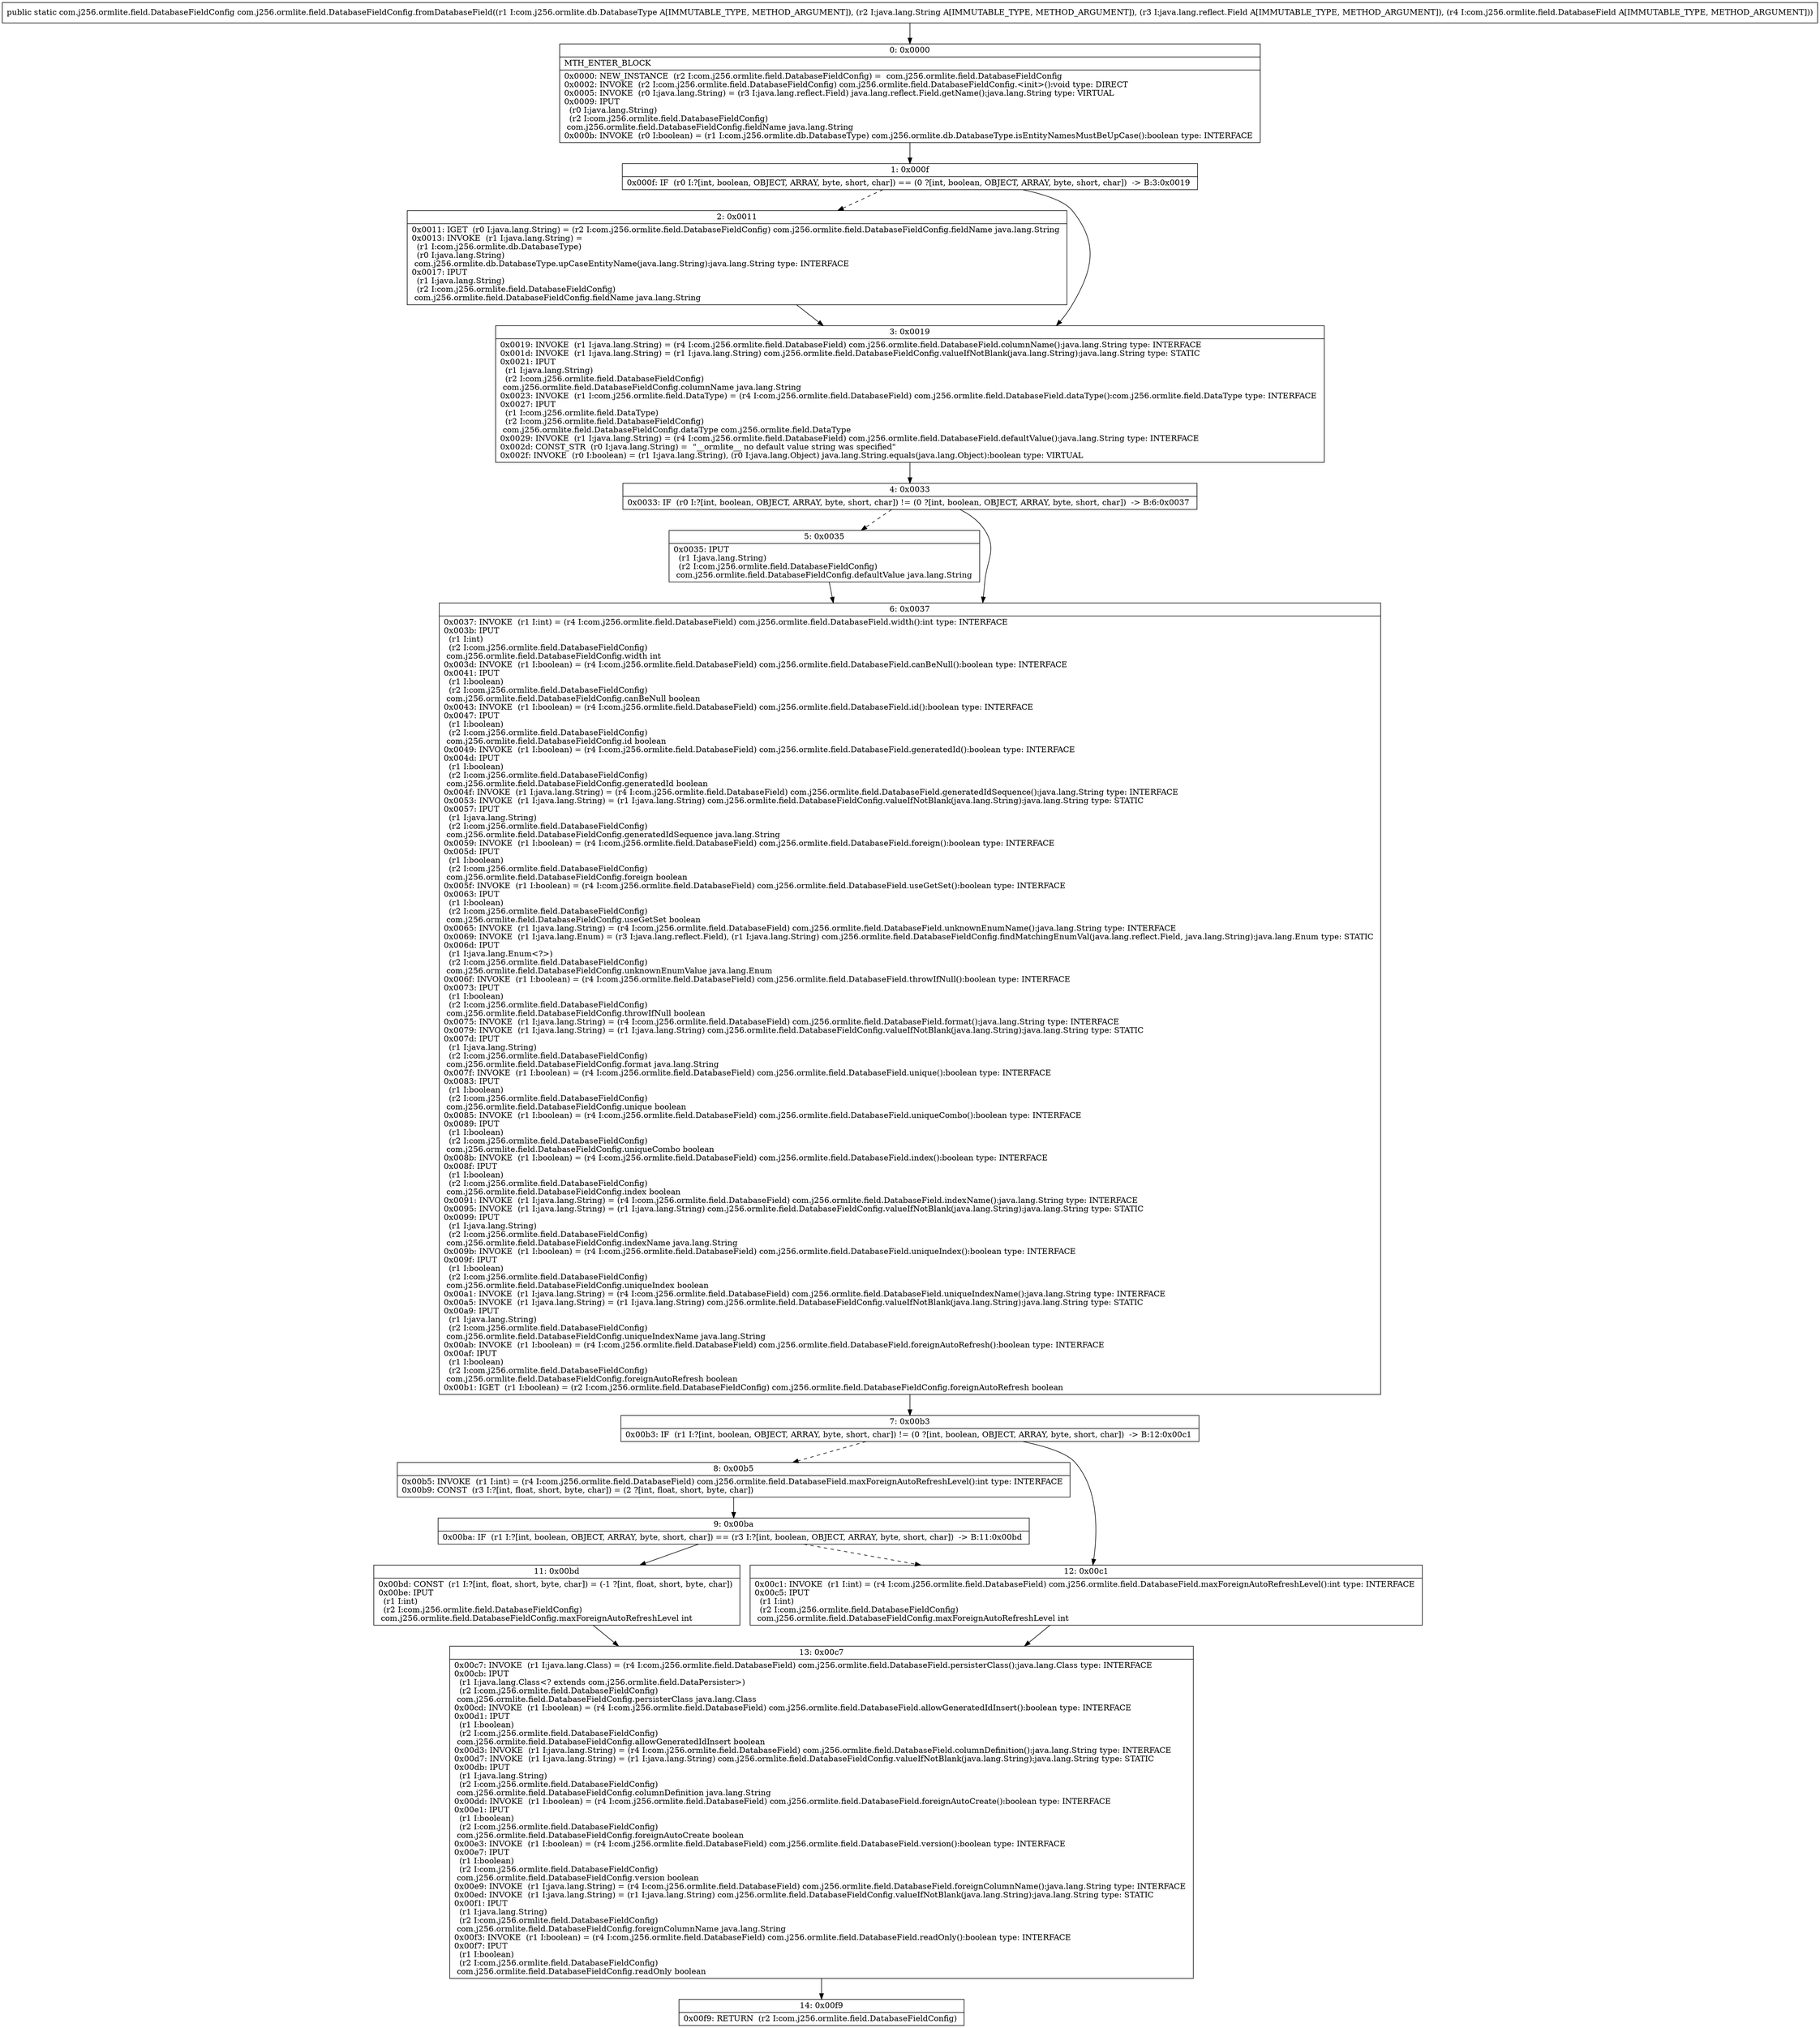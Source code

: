 digraph "CFG forcom.j256.ormlite.field.DatabaseFieldConfig.fromDatabaseField(Lcom\/j256\/ormlite\/db\/DatabaseType;Ljava\/lang\/String;Ljava\/lang\/reflect\/Field;Lcom\/j256\/ormlite\/field\/DatabaseField;)Lcom\/j256\/ormlite\/field\/DatabaseFieldConfig;" {
Node_0 [shape=record,label="{0\:\ 0x0000|MTH_ENTER_BLOCK\l|0x0000: NEW_INSTANCE  (r2 I:com.j256.ormlite.field.DatabaseFieldConfig) =  com.j256.ormlite.field.DatabaseFieldConfig \l0x0002: INVOKE  (r2 I:com.j256.ormlite.field.DatabaseFieldConfig) com.j256.ormlite.field.DatabaseFieldConfig.\<init\>():void type: DIRECT \l0x0005: INVOKE  (r0 I:java.lang.String) = (r3 I:java.lang.reflect.Field) java.lang.reflect.Field.getName():java.lang.String type: VIRTUAL \l0x0009: IPUT  \l  (r0 I:java.lang.String)\l  (r2 I:com.j256.ormlite.field.DatabaseFieldConfig)\l com.j256.ormlite.field.DatabaseFieldConfig.fieldName java.lang.String \l0x000b: INVOKE  (r0 I:boolean) = (r1 I:com.j256.ormlite.db.DatabaseType) com.j256.ormlite.db.DatabaseType.isEntityNamesMustBeUpCase():boolean type: INTERFACE \l}"];
Node_1 [shape=record,label="{1\:\ 0x000f|0x000f: IF  (r0 I:?[int, boolean, OBJECT, ARRAY, byte, short, char]) == (0 ?[int, boolean, OBJECT, ARRAY, byte, short, char])  \-\> B:3:0x0019 \l}"];
Node_2 [shape=record,label="{2\:\ 0x0011|0x0011: IGET  (r0 I:java.lang.String) = (r2 I:com.j256.ormlite.field.DatabaseFieldConfig) com.j256.ormlite.field.DatabaseFieldConfig.fieldName java.lang.String \l0x0013: INVOKE  (r1 I:java.lang.String) = \l  (r1 I:com.j256.ormlite.db.DatabaseType)\l  (r0 I:java.lang.String)\l com.j256.ormlite.db.DatabaseType.upCaseEntityName(java.lang.String):java.lang.String type: INTERFACE \l0x0017: IPUT  \l  (r1 I:java.lang.String)\l  (r2 I:com.j256.ormlite.field.DatabaseFieldConfig)\l com.j256.ormlite.field.DatabaseFieldConfig.fieldName java.lang.String \l}"];
Node_3 [shape=record,label="{3\:\ 0x0019|0x0019: INVOKE  (r1 I:java.lang.String) = (r4 I:com.j256.ormlite.field.DatabaseField) com.j256.ormlite.field.DatabaseField.columnName():java.lang.String type: INTERFACE \l0x001d: INVOKE  (r1 I:java.lang.String) = (r1 I:java.lang.String) com.j256.ormlite.field.DatabaseFieldConfig.valueIfNotBlank(java.lang.String):java.lang.String type: STATIC \l0x0021: IPUT  \l  (r1 I:java.lang.String)\l  (r2 I:com.j256.ormlite.field.DatabaseFieldConfig)\l com.j256.ormlite.field.DatabaseFieldConfig.columnName java.lang.String \l0x0023: INVOKE  (r1 I:com.j256.ormlite.field.DataType) = (r4 I:com.j256.ormlite.field.DatabaseField) com.j256.ormlite.field.DatabaseField.dataType():com.j256.ormlite.field.DataType type: INTERFACE \l0x0027: IPUT  \l  (r1 I:com.j256.ormlite.field.DataType)\l  (r2 I:com.j256.ormlite.field.DatabaseFieldConfig)\l com.j256.ormlite.field.DatabaseFieldConfig.dataType com.j256.ormlite.field.DataType \l0x0029: INVOKE  (r1 I:java.lang.String) = (r4 I:com.j256.ormlite.field.DatabaseField) com.j256.ormlite.field.DatabaseField.defaultValue():java.lang.String type: INTERFACE \l0x002d: CONST_STR  (r0 I:java.lang.String) =  \"__ormlite__ no default value string was specified\" \l0x002f: INVOKE  (r0 I:boolean) = (r1 I:java.lang.String), (r0 I:java.lang.Object) java.lang.String.equals(java.lang.Object):boolean type: VIRTUAL \l}"];
Node_4 [shape=record,label="{4\:\ 0x0033|0x0033: IF  (r0 I:?[int, boolean, OBJECT, ARRAY, byte, short, char]) != (0 ?[int, boolean, OBJECT, ARRAY, byte, short, char])  \-\> B:6:0x0037 \l}"];
Node_5 [shape=record,label="{5\:\ 0x0035|0x0035: IPUT  \l  (r1 I:java.lang.String)\l  (r2 I:com.j256.ormlite.field.DatabaseFieldConfig)\l com.j256.ormlite.field.DatabaseFieldConfig.defaultValue java.lang.String \l}"];
Node_6 [shape=record,label="{6\:\ 0x0037|0x0037: INVOKE  (r1 I:int) = (r4 I:com.j256.ormlite.field.DatabaseField) com.j256.ormlite.field.DatabaseField.width():int type: INTERFACE \l0x003b: IPUT  \l  (r1 I:int)\l  (r2 I:com.j256.ormlite.field.DatabaseFieldConfig)\l com.j256.ormlite.field.DatabaseFieldConfig.width int \l0x003d: INVOKE  (r1 I:boolean) = (r4 I:com.j256.ormlite.field.DatabaseField) com.j256.ormlite.field.DatabaseField.canBeNull():boolean type: INTERFACE \l0x0041: IPUT  \l  (r1 I:boolean)\l  (r2 I:com.j256.ormlite.field.DatabaseFieldConfig)\l com.j256.ormlite.field.DatabaseFieldConfig.canBeNull boolean \l0x0043: INVOKE  (r1 I:boolean) = (r4 I:com.j256.ormlite.field.DatabaseField) com.j256.ormlite.field.DatabaseField.id():boolean type: INTERFACE \l0x0047: IPUT  \l  (r1 I:boolean)\l  (r2 I:com.j256.ormlite.field.DatabaseFieldConfig)\l com.j256.ormlite.field.DatabaseFieldConfig.id boolean \l0x0049: INVOKE  (r1 I:boolean) = (r4 I:com.j256.ormlite.field.DatabaseField) com.j256.ormlite.field.DatabaseField.generatedId():boolean type: INTERFACE \l0x004d: IPUT  \l  (r1 I:boolean)\l  (r2 I:com.j256.ormlite.field.DatabaseFieldConfig)\l com.j256.ormlite.field.DatabaseFieldConfig.generatedId boolean \l0x004f: INVOKE  (r1 I:java.lang.String) = (r4 I:com.j256.ormlite.field.DatabaseField) com.j256.ormlite.field.DatabaseField.generatedIdSequence():java.lang.String type: INTERFACE \l0x0053: INVOKE  (r1 I:java.lang.String) = (r1 I:java.lang.String) com.j256.ormlite.field.DatabaseFieldConfig.valueIfNotBlank(java.lang.String):java.lang.String type: STATIC \l0x0057: IPUT  \l  (r1 I:java.lang.String)\l  (r2 I:com.j256.ormlite.field.DatabaseFieldConfig)\l com.j256.ormlite.field.DatabaseFieldConfig.generatedIdSequence java.lang.String \l0x0059: INVOKE  (r1 I:boolean) = (r4 I:com.j256.ormlite.field.DatabaseField) com.j256.ormlite.field.DatabaseField.foreign():boolean type: INTERFACE \l0x005d: IPUT  \l  (r1 I:boolean)\l  (r2 I:com.j256.ormlite.field.DatabaseFieldConfig)\l com.j256.ormlite.field.DatabaseFieldConfig.foreign boolean \l0x005f: INVOKE  (r1 I:boolean) = (r4 I:com.j256.ormlite.field.DatabaseField) com.j256.ormlite.field.DatabaseField.useGetSet():boolean type: INTERFACE \l0x0063: IPUT  \l  (r1 I:boolean)\l  (r2 I:com.j256.ormlite.field.DatabaseFieldConfig)\l com.j256.ormlite.field.DatabaseFieldConfig.useGetSet boolean \l0x0065: INVOKE  (r1 I:java.lang.String) = (r4 I:com.j256.ormlite.field.DatabaseField) com.j256.ormlite.field.DatabaseField.unknownEnumName():java.lang.String type: INTERFACE \l0x0069: INVOKE  (r1 I:java.lang.Enum) = (r3 I:java.lang.reflect.Field), (r1 I:java.lang.String) com.j256.ormlite.field.DatabaseFieldConfig.findMatchingEnumVal(java.lang.reflect.Field, java.lang.String):java.lang.Enum type: STATIC \l0x006d: IPUT  \l  (r1 I:java.lang.Enum\<?\>)\l  (r2 I:com.j256.ormlite.field.DatabaseFieldConfig)\l com.j256.ormlite.field.DatabaseFieldConfig.unknownEnumValue java.lang.Enum \l0x006f: INVOKE  (r1 I:boolean) = (r4 I:com.j256.ormlite.field.DatabaseField) com.j256.ormlite.field.DatabaseField.throwIfNull():boolean type: INTERFACE \l0x0073: IPUT  \l  (r1 I:boolean)\l  (r2 I:com.j256.ormlite.field.DatabaseFieldConfig)\l com.j256.ormlite.field.DatabaseFieldConfig.throwIfNull boolean \l0x0075: INVOKE  (r1 I:java.lang.String) = (r4 I:com.j256.ormlite.field.DatabaseField) com.j256.ormlite.field.DatabaseField.format():java.lang.String type: INTERFACE \l0x0079: INVOKE  (r1 I:java.lang.String) = (r1 I:java.lang.String) com.j256.ormlite.field.DatabaseFieldConfig.valueIfNotBlank(java.lang.String):java.lang.String type: STATIC \l0x007d: IPUT  \l  (r1 I:java.lang.String)\l  (r2 I:com.j256.ormlite.field.DatabaseFieldConfig)\l com.j256.ormlite.field.DatabaseFieldConfig.format java.lang.String \l0x007f: INVOKE  (r1 I:boolean) = (r4 I:com.j256.ormlite.field.DatabaseField) com.j256.ormlite.field.DatabaseField.unique():boolean type: INTERFACE \l0x0083: IPUT  \l  (r1 I:boolean)\l  (r2 I:com.j256.ormlite.field.DatabaseFieldConfig)\l com.j256.ormlite.field.DatabaseFieldConfig.unique boolean \l0x0085: INVOKE  (r1 I:boolean) = (r4 I:com.j256.ormlite.field.DatabaseField) com.j256.ormlite.field.DatabaseField.uniqueCombo():boolean type: INTERFACE \l0x0089: IPUT  \l  (r1 I:boolean)\l  (r2 I:com.j256.ormlite.field.DatabaseFieldConfig)\l com.j256.ormlite.field.DatabaseFieldConfig.uniqueCombo boolean \l0x008b: INVOKE  (r1 I:boolean) = (r4 I:com.j256.ormlite.field.DatabaseField) com.j256.ormlite.field.DatabaseField.index():boolean type: INTERFACE \l0x008f: IPUT  \l  (r1 I:boolean)\l  (r2 I:com.j256.ormlite.field.DatabaseFieldConfig)\l com.j256.ormlite.field.DatabaseFieldConfig.index boolean \l0x0091: INVOKE  (r1 I:java.lang.String) = (r4 I:com.j256.ormlite.field.DatabaseField) com.j256.ormlite.field.DatabaseField.indexName():java.lang.String type: INTERFACE \l0x0095: INVOKE  (r1 I:java.lang.String) = (r1 I:java.lang.String) com.j256.ormlite.field.DatabaseFieldConfig.valueIfNotBlank(java.lang.String):java.lang.String type: STATIC \l0x0099: IPUT  \l  (r1 I:java.lang.String)\l  (r2 I:com.j256.ormlite.field.DatabaseFieldConfig)\l com.j256.ormlite.field.DatabaseFieldConfig.indexName java.lang.String \l0x009b: INVOKE  (r1 I:boolean) = (r4 I:com.j256.ormlite.field.DatabaseField) com.j256.ormlite.field.DatabaseField.uniqueIndex():boolean type: INTERFACE \l0x009f: IPUT  \l  (r1 I:boolean)\l  (r2 I:com.j256.ormlite.field.DatabaseFieldConfig)\l com.j256.ormlite.field.DatabaseFieldConfig.uniqueIndex boolean \l0x00a1: INVOKE  (r1 I:java.lang.String) = (r4 I:com.j256.ormlite.field.DatabaseField) com.j256.ormlite.field.DatabaseField.uniqueIndexName():java.lang.String type: INTERFACE \l0x00a5: INVOKE  (r1 I:java.lang.String) = (r1 I:java.lang.String) com.j256.ormlite.field.DatabaseFieldConfig.valueIfNotBlank(java.lang.String):java.lang.String type: STATIC \l0x00a9: IPUT  \l  (r1 I:java.lang.String)\l  (r2 I:com.j256.ormlite.field.DatabaseFieldConfig)\l com.j256.ormlite.field.DatabaseFieldConfig.uniqueIndexName java.lang.String \l0x00ab: INVOKE  (r1 I:boolean) = (r4 I:com.j256.ormlite.field.DatabaseField) com.j256.ormlite.field.DatabaseField.foreignAutoRefresh():boolean type: INTERFACE \l0x00af: IPUT  \l  (r1 I:boolean)\l  (r2 I:com.j256.ormlite.field.DatabaseFieldConfig)\l com.j256.ormlite.field.DatabaseFieldConfig.foreignAutoRefresh boolean \l0x00b1: IGET  (r1 I:boolean) = (r2 I:com.j256.ormlite.field.DatabaseFieldConfig) com.j256.ormlite.field.DatabaseFieldConfig.foreignAutoRefresh boolean \l}"];
Node_7 [shape=record,label="{7\:\ 0x00b3|0x00b3: IF  (r1 I:?[int, boolean, OBJECT, ARRAY, byte, short, char]) != (0 ?[int, boolean, OBJECT, ARRAY, byte, short, char])  \-\> B:12:0x00c1 \l}"];
Node_8 [shape=record,label="{8\:\ 0x00b5|0x00b5: INVOKE  (r1 I:int) = (r4 I:com.j256.ormlite.field.DatabaseField) com.j256.ormlite.field.DatabaseField.maxForeignAutoRefreshLevel():int type: INTERFACE \l0x00b9: CONST  (r3 I:?[int, float, short, byte, char]) = (2 ?[int, float, short, byte, char]) \l}"];
Node_9 [shape=record,label="{9\:\ 0x00ba|0x00ba: IF  (r1 I:?[int, boolean, OBJECT, ARRAY, byte, short, char]) == (r3 I:?[int, boolean, OBJECT, ARRAY, byte, short, char])  \-\> B:11:0x00bd \l}"];
Node_11 [shape=record,label="{11\:\ 0x00bd|0x00bd: CONST  (r1 I:?[int, float, short, byte, char]) = (\-1 ?[int, float, short, byte, char]) \l0x00be: IPUT  \l  (r1 I:int)\l  (r2 I:com.j256.ormlite.field.DatabaseFieldConfig)\l com.j256.ormlite.field.DatabaseFieldConfig.maxForeignAutoRefreshLevel int \l}"];
Node_12 [shape=record,label="{12\:\ 0x00c1|0x00c1: INVOKE  (r1 I:int) = (r4 I:com.j256.ormlite.field.DatabaseField) com.j256.ormlite.field.DatabaseField.maxForeignAutoRefreshLevel():int type: INTERFACE \l0x00c5: IPUT  \l  (r1 I:int)\l  (r2 I:com.j256.ormlite.field.DatabaseFieldConfig)\l com.j256.ormlite.field.DatabaseFieldConfig.maxForeignAutoRefreshLevel int \l}"];
Node_13 [shape=record,label="{13\:\ 0x00c7|0x00c7: INVOKE  (r1 I:java.lang.Class) = (r4 I:com.j256.ormlite.field.DatabaseField) com.j256.ormlite.field.DatabaseField.persisterClass():java.lang.Class type: INTERFACE \l0x00cb: IPUT  \l  (r1 I:java.lang.Class\<? extends com.j256.ormlite.field.DataPersister\>)\l  (r2 I:com.j256.ormlite.field.DatabaseFieldConfig)\l com.j256.ormlite.field.DatabaseFieldConfig.persisterClass java.lang.Class \l0x00cd: INVOKE  (r1 I:boolean) = (r4 I:com.j256.ormlite.field.DatabaseField) com.j256.ormlite.field.DatabaseField.allowGeneratedIdInsert():boolean type: INTERFACE \l0x00d1: IPUT  \l  (r1 I:boolean)\l  (r2 I:com.j256.ormlite.field.DatabaseFieldConfig)\l com.j256.ormlite.field.DatabaseFieldConfig.allowGeneratedIdInsert boolean \l0x00d3: INVOKE  (r1 I:java.lang.String) = (r4 I:com.j256.ormlite.field.DatabaseField) com.j256.ormlite.field.DatabaseField.columnDefinition():java.lang.String type: INTERFACE \l0x00d7: INVOKE  (r1 I:java.lang.String) = (r1 I:java.lang.String) com.j256.ormlite.field.DatabaseFieldConfig.valueIfNotBlank(java.lang.String):java.lang.String type: STATIC \l0x00db: IPUT  \l  (r1 I:java.lang.String)\l  (r2 I:com.j256.ormlite.field.DatabaseFieldConfig)\l com.j256.ormlite.field.DatabaseFieldConfig.columnDefinition java.lang.String \l0x00dd: INVOKE  (r1 I:boolean) = (r4 I:com.j256.ormlite.field.DatabaseField) com.j256.ormlite.field.DatabaseField.foreignAutoCreate():boolean type: INTERFACE \l0x00e1: IPUT  \l  (r1 I:boolean)\l  (r2 I:com.j256.ormlite.field.DatabaseFieldConfig)\l com.j256.ormlite.field.DatabaseFieldConfig.foreignAutoCreate boolean \l0x00e3: INVOKE  (r1 I:boolean) = (r4 I:com.j256.ormlite.field.DatabaseField) com.j256.ormlite.field.DatabaseField.version():boolean type: INTERFACE \l0x00e7: IPUT  \l  (r1 I:boolean)\l  (r2 I:com.j256.ormlite.field.DatabaseFieldConfig)\l com.j256.ormlite.field.DatabaseFieldConfig.version boolean \l0x00e9: INVOKE  (r1 I:java.lang.String) = (r4 I:com.j256.ormlite.field.DatabaseField) com.j256.ormlite.field.DatabaseField.foreignColumnName():java.lang.String type: INTERFACE \l0x00ed: INVOKE  (r1 I:java.lang.String) = (r1 I:java.lang.String) com.j256.ormlite.field.DatabaseFieldConfig.valueIfNotBlank(java.lang.String):java.lang.String type: STATIC \l0x00f1: IPUT  \l  (r1 I:java.lang.String)\l  (r2 I:com.j256.ormlite.field.DatabaseFieldConfig)\l com.j256.ormlite.field.DatabaseFieldConfig.foreignColumnName java.lang.String \l0x00f3: INVOKE  (r1 I:boolean) = (r4 I:com.j256.ormlite.field.DatabaseField) com.j256.ormlite.field.DatabaseField.readOnly():boolean type: INTERFACE \l0x00f7: IPUT  \l  (r1 I:boolean)\l  (r2 I:com.j256.ormlite.field.DatabaseFieldConfig)\l com.j256.ormlite.field.DatabaseFieldConfig.readOnly boolean \l}"];
Node_14 [shape=record,label="{14\:\ 0x00f9|0x00f9: RETURN  (r2 I:com.j256.ormlite.field.DatabaseFieldConfig) \l}"];
MethodNode[shape=record,label="{public static com.j256.ormlite.field.DatabaseFieldConfig com.j256.ormlite.field.DatabaseFieldConfig.fromDatabaseField((r1 I:com.j256.ormlite.db.DatabaseType A[IMMUTABLE_TYPE, METHOD_ARGUMENT]), (r2 I:java.lang.String A[IMMUTABLE_TYPE, METHOD_ARGUMENT]), (r3 I:java.lang.reflect.Field A[IMMUTABLE_TYPE, METHOD_ARGUMENT]), (r4 I:com.j256.ormlite.field.DatabaseField A[IMMUTABLE_TYPE, METHOD_ARGUMENT])) }"];
MethodNode -> Node_0;
Node_0 -> Node_1;
Node_1 -> Node_2[style=dashed];
Node_1 -> Node_3;
Node_2 -> Node_3;
Node_3 -> Node_4;
Node_4 -> Node_5[style=dashed];
Node_4 -> Node_6;
Node_5 -> Node_6;
Node_6 -> Node_7;
Node_7 -> Node_8[style=dashed];
Node_7 -> Node_12;
Node_8 -> Node_9;
Node_9 -> Node_11;
Node_9 -> Node_12[style=dashed];
Node_11 -> Node_13;
Node_12 -> Node_13;
Node_13 -> Node_14;
}

